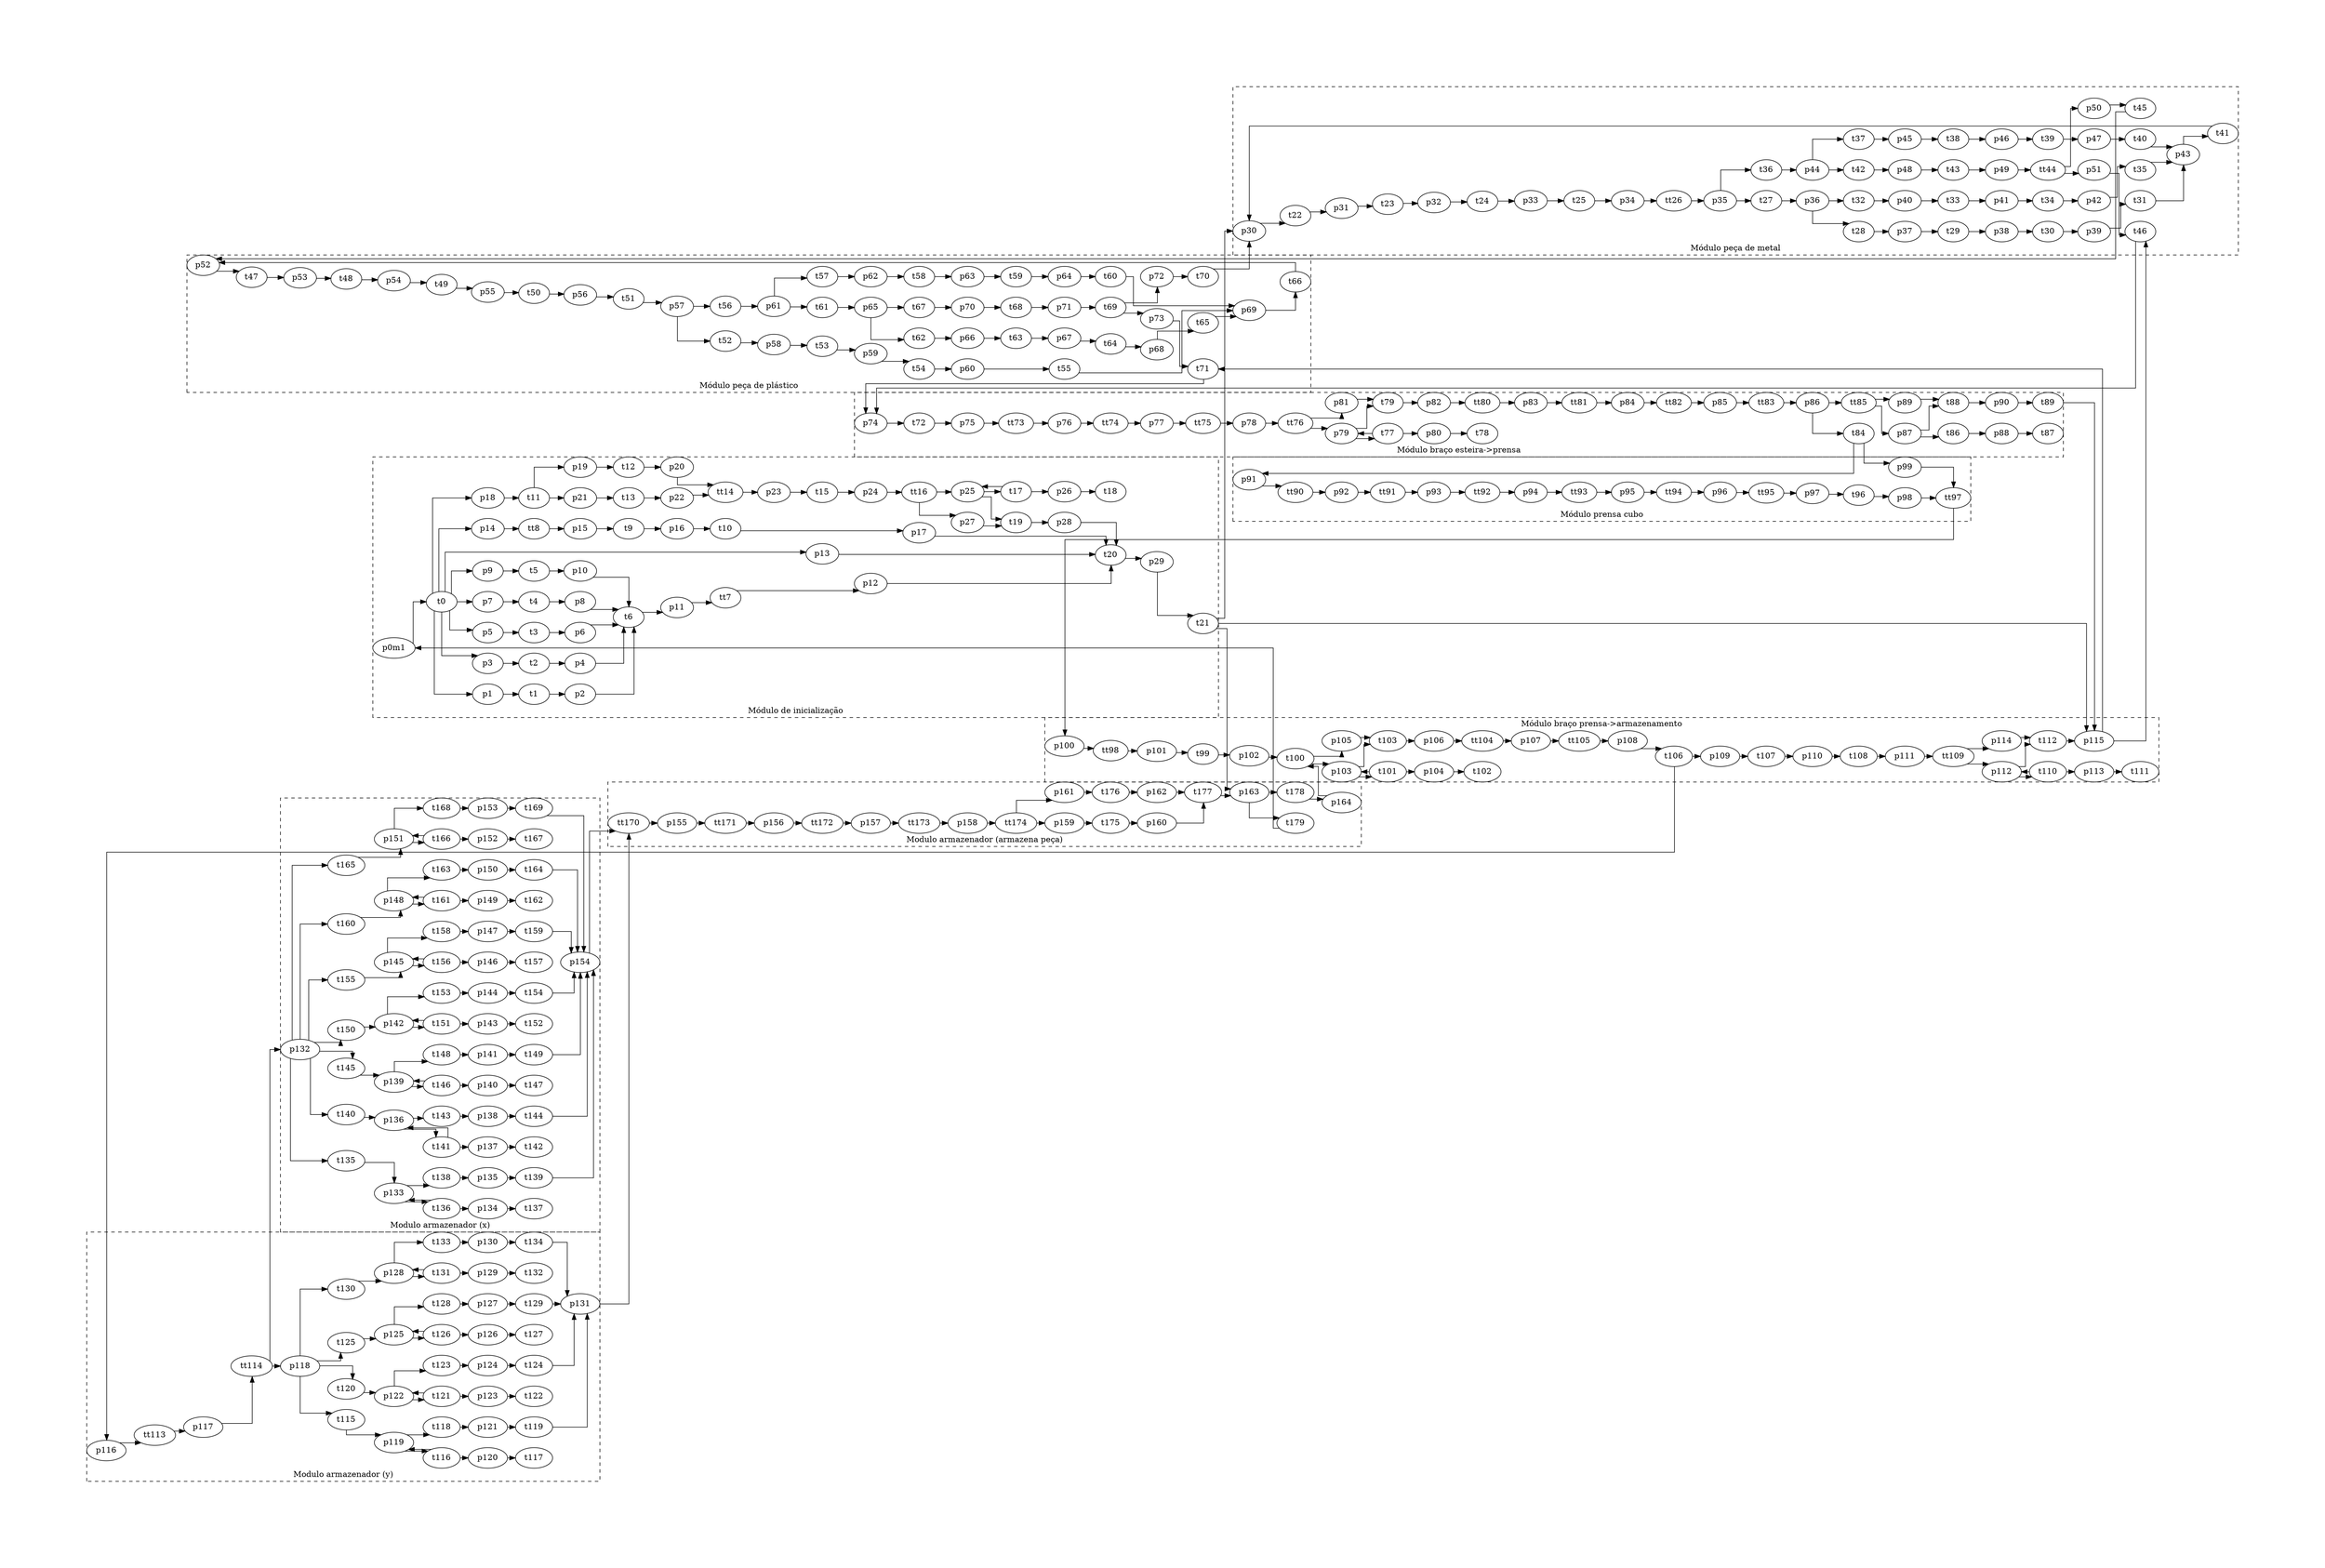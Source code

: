   digraph A {
  splines = ortho;
    rankdir=LR;
    graph [pad="2", nodesep="0.25", ranksep="0.2"];
    margin=0;


# Modulo iinicialização

    p0m1
    p1
    p2
    p3
    p4
    p5
    p6
    p7
    p8
    p9
    p10
    p11
    p12
    p13
    p14
    p15
    p16
    p17
    p18
    p19
    p20
    p21
    p22
    p23
    p24
    p25
    p26
    p27
    p28
    p29

    t0
    t1
    t2
    t3
    t4
    t5
    t6
    tt7
    tt8
    t9
    t10
    t11
    t12
    t13
    tt14
    t15
    tt16
    t17
    t18
    t19
    t20
    t21

subgraph cluster_1 {
  label="Módulo de inicialização";
  labelloc = b
  style="dashed"
  # color="red"
  # pre

  p0m1 -> t0

  p1 -> t1
  p2 -> t6
  p3 -> t2
  p4 -> t6
  p5 -> t3
  p6 -> t6
  p7 -> t4
  p8 -> t6
  p9 -> t5
  p10 -> t6
  p11 -> tt7
  p12 -> t20

  p13 -> t20

  p14 -> tt8
  p15 -> t9
  p16 -> t10
  p17 -> t20

  p18 -> t11
  p19 -> t12
  p20 -> tt14
  p21 -> t13
  p22 -> tt14
  p23 -> t15
  p24 -> tt16
  p25 -> t17
  p25 -> t19
  p26 -> t18
  p27 -> t19
  p28 -> t20

  p29 -> t21

# pos

  t0 -> p1
  t0 -> p3
  t0 -> p5
  t0 -> p7
  t0 -> p9
  t0 -> p13
  t0 -> p14
  t0 -> p18

  t1 -> p2
  t2 -> p4
  t3 -> p6
  t4 -> p8
  t5 -> p10
  t6 -> p11
  tt7 -> p12

  tt8 -> p15
  t9 -> p16
  t10 -> p17

  t11 -> p19
  t11 -> p21
  t12 -> p20
  t13 -> p22
  tt14 -> p23
  t15 -> p24
  tt16 -> p25
  tt16 -> p27
  t17 -> p25
  t17 -> p26
  t19 -> p28

  t20 -> p29
}
t21 -> p30

t21 -> p163

t21 -> p115



# Modulo Metal V

    p30
    p31
    p32
    p33
    p34
    p35
    p36
    p37
    p38
    p39
    p40
    p41
    p42
    p43
    p44
    p45
    p46
    p47
    p48
    p49
    p50
    p51

    t22
    t23
    t24
    t25
    tt26
    t27
    t28
    t29
    t30
    t31
    t32
    t33
    t34
    t35
    t36
    t37
    t38
    t39
    t40
    t41
    t42
    t43
    tt44
    t45
    t46

subgraph cluster_2 {
  label="Módulo peça de metal"
  style="dashed"
  #color="white"
  labelloc = b
  margin=0
  #pre

  p30 -> t22
  p31 -> t23
  p32 -> t24
  p33 -> t25
  p34 -> tt26
  p35 -> t27
  p35 -> t36

  p36 -> t28
  p36 -> t32

  p37 -> t29
  p38 -> t30
  p39 -> t31

  p40 -> t33
  p41 -> t34
  p42 -> t35

  p43 -> t41

  p44 -> t37
  p44 -> t42

  p45 -> t38
  p46 -> t39
  p47 -> t40

  p48 -> t43
  p49 -> tt44
  p50 -> t45

  p51 -> t46

  #pos

  t22 -> p31
  t23 -> p32
  t24 -> p33
  t25 -> p34
  tt26 -> p35

  t27 -> p36

  t28 -> p37
  t29 -> p38
  t30 -> p39
  t31 -> p43

  t32 -> p40
  t33 -> p41
  t34 -> p42
  t35 -> p43

  t36 -> p44

  t37 -> p45
  t38 -> p46
  t39 -> p47
  t40 -> p43

  t41 -> p30

  t42 -> p48
  t43 -> p49
  tt44 -> p50
  tt44 -> p51

}

t46 -> p74

t45 -> p52


# Modulo Plastico branco ^

    p52
    p53
    p54
    p55
    p56
    p57
    p58
    p59
    p60
    p61
    p62
    p63
    p64
    p65
    p66
    p67
    p68
    p69
    p70
    p71
    p72
    p73

    t47
    t48
    t49
    t50
    t51
    t52
    t53
    t54
    t55
    t56
    t57
    t58
    t59
    t60
    t61
    t62
    t63
    t64
    t65
    t66
    t67
    t68
    t69
    t70
    t71

subgraph cluster_3 {
  label="Módulo peça de plástico"
  style="dashed"
  #color="white"
  labelloc = b
  margin=0

# pre

p52 -> t47
p53 -> t48
p54 -> t49
p55 -> t50
p56 -> t51

p57 -> t52
p57 -> t56

p58 -> t53
p59 -> t54
p60 -> t55

p61 -> t57
p61 -> t61

p62 -> t58
p63 -> t59
p64 -> t60

p65 -> t62
p65 -> t67

p66 -> t63
p67 -> t64
p68 -> t65

p69 -> t66

p70 -> t68
p71 -> t69

p72 -> t70

p73 -> t71

#pos

t47 -> p53
t48 -> p54
t49 -> p55
t50 -> p56
t51 -> p57

t52 -> p58
t53 -> p59
t54 -> p60
t55 -> p69

t56 -> p61

t57 -> p62
t58 -> p63
t59 -> p64
t60 -> p69

t61 -> p65

t62 -> p66
t63 -> p67
t64 -> p68
t65 -> p69

t66 -> p52

t67 -> p70
t68 -> p71
t69 -> p72
t69 -> p73
}

t71 -> p74

t70 -> p30


# Modulo Braço (Esteira -> Prensa)

    p74
    p75
    p76
    p77
    p78
    p79
    p80
    p81
    p82
    p83
    p84
    p85
    p86
    p87
    p88
    p89
    p90

    t72
    tt73
    tt74
    tt75
    tt76
    t77
    t78
    t79
    tt80
    tt81
    tt82
    tt83
    t84
    tt85
    t86
    t87
    t88
    t89

subgraph cluster_4 {
  label="Módulo braço esteira->prensa";
  labelloc = b
  style="dashed"
  # color="red"

  # pre

  p74 -> t72
  p75 -> tt73
  p76 -> tt74
  p77 -> tt75
  p78 -> tt76

  p79 -> t77
  p79 -> t79

  p80 -> t78

  p81 -> t79

  p82 -> tt80
  p83 -> tt81
  p84 -> tt82
  p85 -> tt83

  p86 -> t84
  p86 -> tt85

  p87 -> t86
  p87 -> t88

  p88 -> t87

  p89 -> t88
  p90 -> t89


  #pos
  t72 -> p75
  tt73 -> p76
  tt74 -> p77
  tt75 -> p78

  tt76 -> p79
  tt76 -> p81

  t77 -> p79
  t77 -> p80


  t79 -> p82
  tt80 -> p83
  tt81 -> p84
  tt82 -> p85
  tt83 -> p86

  tt85 -> p87
  tt85 -> p89

  t86 -> p88

  t88 -> p90

}

t84 -> p91
t84 -> p99
t89 -> p115

# Modulo prensa cubo

    p91
    p92
    p93
    p94
    p95
    p96
    p97
    p98
    p99

    tt90
    tt91
    tt92
    tt93
    tt94
    tt95
    t96
    tt97

subgraph cluster_5 {
  label="Módulo prensa cubo";
  labelloc = b
  style="dashed"
  # color="red"
  # pre

  p91 -> tt90
  p92 -> tt91
  p93 -> tt92
  p94 -> tt93
  p95 -> tt94
  p96 -> tt95
  p97 -> t96
  p98 -> tt97
  p99 -> tt97

  #pos
  tt90 -> p92
  tt91 -> p93
  tt92 -> p94
  tt93 -> p95
  tt94 -> p96
  tt95 -> p97
  t96 -> p98


}

  tt97 -> p100

    # Modulo Braço Prensa -> Armazenador
    p100
    p101
    p102
    p103
    p104
    p105
    p106
    p107
    p108
    p109
    p110
    p111
    p112
    p113
    p114
    p115

    tt98
    t99
    t100
    t101
    t102
    t103
    tt104
    tt105
    t106
    t107
    t108
    tt109
    t110
    t111
    t112

subgraph cluster_6 {
  label="Módulo braço prensa->armazenamento";
  labelloc = t
  style="dashed"
  # color="red"
  # pre

  p100 -> tt98
  p101 -> t99
  p102 -> t100

  p103 -> t101
  p103 -> t103

  p104 -> t102

  p105 -> t103

  p106 -> tt104
  p107 -> tt105
  p108 -> t106
  p109 -> t107
  p110 -> t108
  p111 -> tt109

  p112 -> t112
  p112 -> t110

  p113 -> t111

  p114 -> t112

  #pos

  tt98 -> p101
  t99 -> p102
  t100 -> p103
  t100 -> p105

  t101 -> p103
  t101 -> p104

  t103 -> p106
  tt104 -> p107
  tt105 -> p108

  t106 -> p109

  t107 -> p110

  t108 -> p111

  tt109 -> p114
  tt109 -> p112

  t110 -> p112
  t110 -> p113

  t112 -> p115

}

t106->p116

p115 -> t46
p115 -> t71


# Modulo armazenador y

    p116
    p117
    p118
    p119
    p120
    p121
    p122
    p123
    p124
    p125
    p126
    p127
    p128
    p129
    p130
    p131

    tt113
    tt114
    t115
    t116
    t117
    t118
    t119
    t120
    t121
    t122
    t123
    t124
    t125
    t126
    t127
    t128
    t129
    t130
    t131
    t132
    t133
    t134

subgraph cluster_7 {
  label="Modulo armazenador (y)";
  labelloc = b
  style="dashed"
  # color="red"
  # pre

  p116 -> tt113
  p117 -> tt114

  p118 -> t115
  p118 -> t120
  p118 -> t125
  p118 -> t130


  p119 -> t116
  p119 -> t118

  p120 -> t117

  p121 -> t119

  p122 -> t121
  p122 -> t123

  p123 -> t122

  p124 -> t124

  p125 -> t126
  p125 -> t128

  p126 -> t127

  p127 -> t129

  p128 -> t131
  p128 -> t133

  p129 -> t132
  p130 -> t134

  #pos

  tt113 -> p117
  tt114 -> p118

  t115 -> p119

  t116 -> p119
  t116 -> p120

  t118 -> p121

  t119 -> p131

  t120 -> p122

  t121 -> p122
  t121 -> p123

  t123 -> p124

  t124 -> p131

  t125 -> p125

  t126 -> p125
  t126 -> p126

  t128 -> p127
  t129 -> p131

  t130 -> p128

  t131 -> p128
  t131 -> p129

  t133 -> p130

  t134 -> p131

}

  tt114 -> p132
  p131 -> tt170

# Módulo armazenador (x)

    p132
    p133
    p134
    p135
    p136
    p137
    p138
    p139
    p140
    p141
    p142
    p143
    p144
    p145
    p146
    p147
    p148
    p149
    p150
    p151
    p152
    p153
    p154

    t135
    t136
    t137
    t138
    t139
    t140
    t141
    t142
    t143
    t144
    t145
    t146
    t147
    t148
    t149
    t150
    t151
    t152
    t153
    t154
    t155
    t156
    t157
    t158
    t159
    t160
    t161
    t162
    t163
    t164
    t165
    t166
    t167
    t168
    t169
    
subgraph cluster_8 {
  label="Modulo armazenador (x)";
  labelloc = b
  style="dashed"
  # color="red"
  # pre

  p132 -> t135
  p132 -> t140
  p132 -> t145
  p132 -> t150
  p132 -> t155
  p132 -> t160
  p132 -> t165


  p133 -> t136
  p133 -> t138

  p134 -> t137

  p135 -> t139

  p136 -> t141
  p136 -> t143

  p137 -> t142

  p138 -> t144

  p139 -> t146
  p139 -> t148

  p140 -> t147

  p141 -> t149


  p142 -> t151
  p142 -> t153

  p143 -> t152

  p144 -> t154


  p145 -> t156
  p145 -> t158

  p146 -> t157

  p147 -> t159


  p148 -> t161
  p148 -> t163

  p149 -> t162

  p150 -> t164

  p151 -> t166
  p151 -> t168

  p152 -> t167

  p153 -> t169

  #pos

  t135 -> p133
  t136 -> p134
  t136 -> p133
  t138 -> p135
  t139 -> p154

  t140 -> p136
  t141 -> p137
  t141 -> p136
  t143 -> p138
  t144 -> p154

  t145 -> p139
  t146 -> p140
  t146 -> p139
  t148 -> p141
  t149 -> p154


  t150 -> p142
  t151 -> p143
  t151 -> p142
  t153 -> p144
  t154 -> p154

  t155 -> p145
  t156 -> p146
  t156 -> p145
  t158 -> p147
  t159 -> p154

  t160 -> p148
  t161 -> p149
  t161 -> p148
  t163 -> p150
  t164 -> p154

  t165 -> p151
  t166 -> p152
  t166 -> p151
  t168 -> p153
  t169 -> p154

}

    p154 -> tt170

# Módulo armazenador (coloca peça e reset)

    p155
    p156
    p157
    p158
    p159
    p160
    p161
    p162
    p163
    p164
    
    tt170
    tt171
    tt172
    tt173
    tt174
    t175
    t176
    t177
    t178
    t179

subgraph cluster_9 {
  label="Modulo armazenador (armazena peça)";
  labelloc = b
  style="dashed"
  # color="red"
  # pre

  p155 -> tt171
  p156 -> tt172
  p157 -> tt173
  p158 -> tt174

  p159 -> t175
  p160 -> t177

  p161 -> t176
  p162 -> t177

  p163 -> t178
  p163 -> t179

  #pos

  tt170 -> p155
  tt171 -> p156
  tt172 -> p157
  tt173 -> p158

  tt174 -> p159
  tt174 -> p161

  t175 -> p160
  t176 -> p162

  t177 -> p163

  t178 -> p164

}

t179 -> p0m1
p164 -> t100

}
